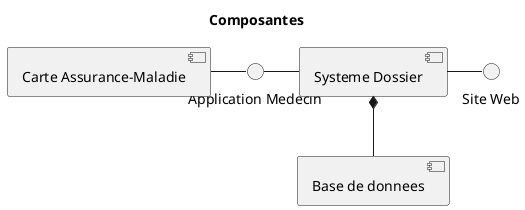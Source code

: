 @startuml composantes

title Composantes

() "Application Medecin" as AM
[Base de donnees] as BD
[Carte Assurance-Maladie] as C
[Systeme Dossier] as S
() "Site Web" as WWW


S *-- BD
C - AM
AM - S
S - WWW


@enduml